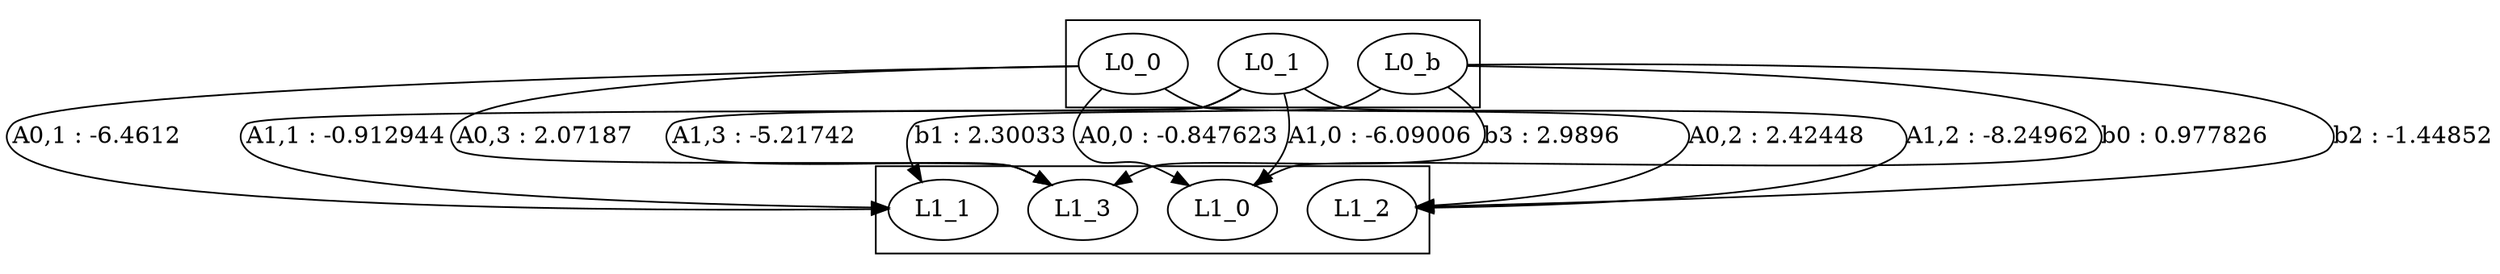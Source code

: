 digraph G {
	subgraph cluster_0 {
		L0_0;
		L0_1;
		L0_b;
	}
	subgraph cluster_1 {
		L1_0;
		L1_1;
		L1_2;
		L1_3;
	}
	L0_0->L1_0 [label = "A0,0 : -0.847623" ];
	L0_1->L1_0 [label = "A1,0 : -6.09006" ];
	L0_b->L1_0 [label = "b0 : 0.977826" ];
	L0_0->L1_1 [label = "A0,1 : -6.4612" ];
	L0_1->L1_1 [label = "A1,1 : -0.912944" ];
	L0_b->L1_1 [label = "b1 : 2.30033" ];
	L0_0->L1_2 [label = "A0,2 : 2.42448" ];
	L0_1->L1_2 [label = "A1,2 : -8.24962" ];
	L0_b->L1_2 [label = "b2 : -1.44852" ];
	L0_0->L1_3 [label = "A0,3 : 2.07187" ];
	L0_1->L1_3 [label = "A1,3 : -5.21742" ];
	L0_b->L1_3 [label = "b3 : 2.9896" ];
}
